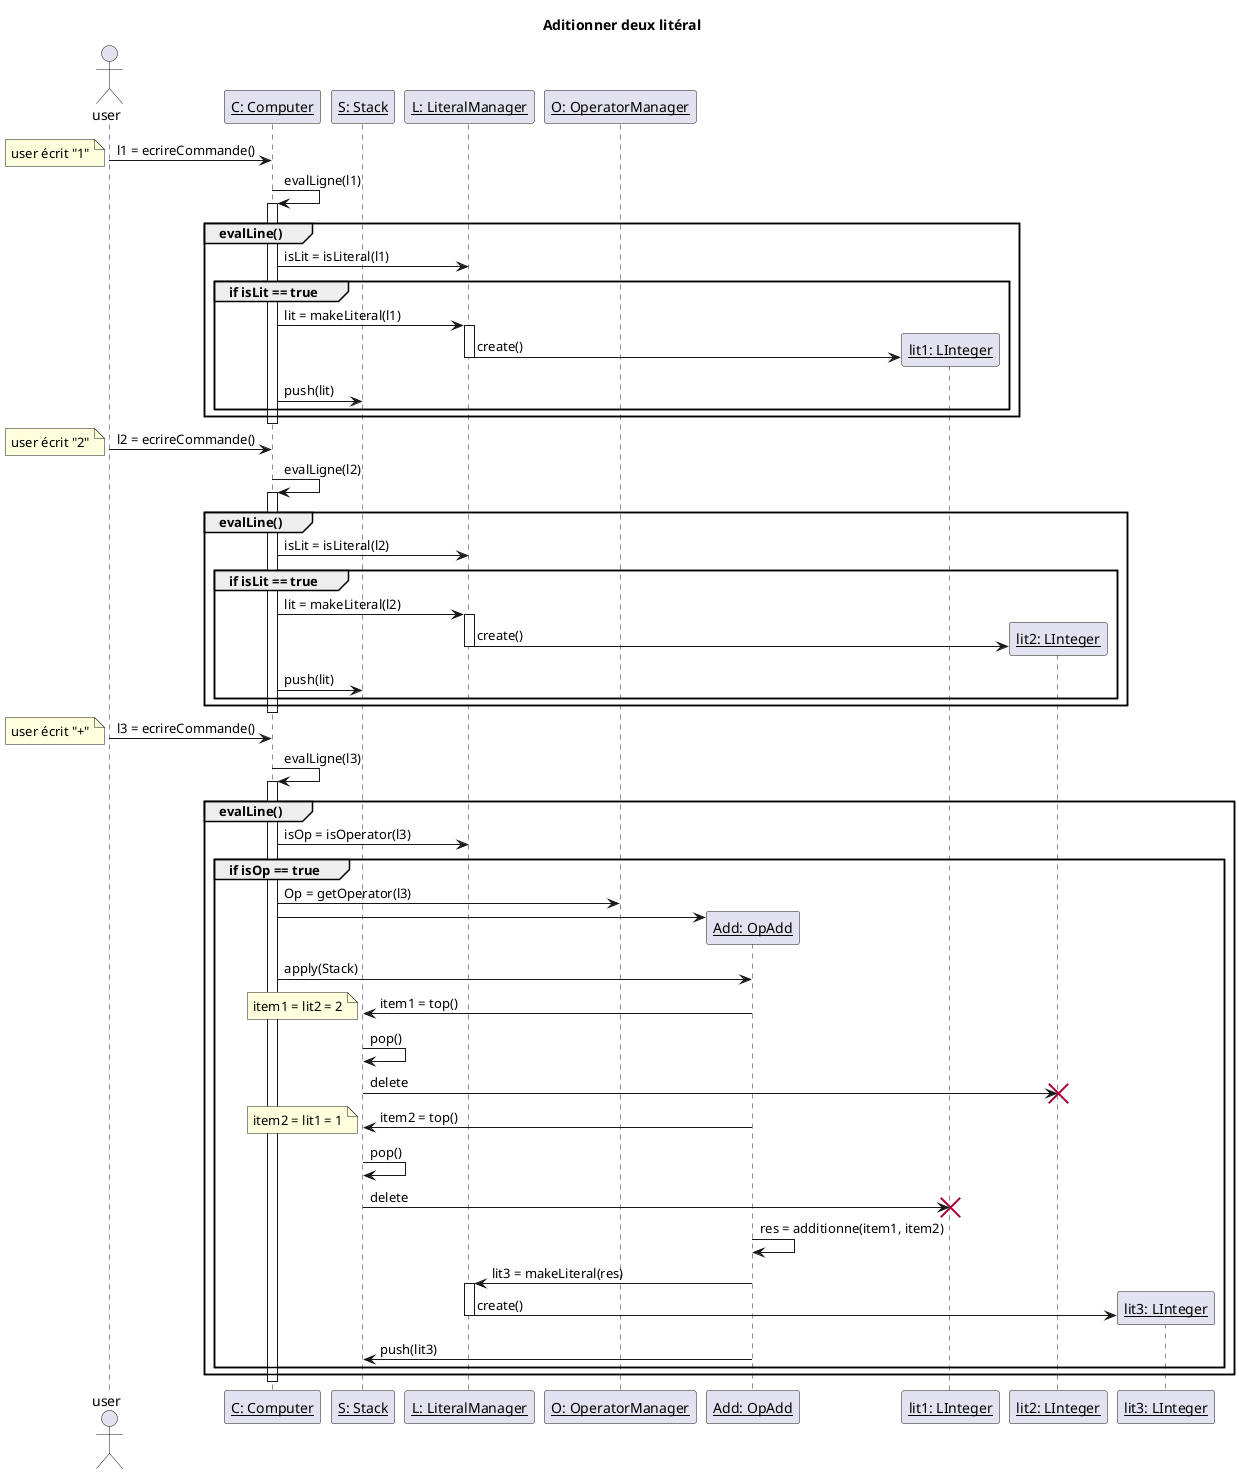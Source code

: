 @startuml
title Aditionner deux litéral

actor user
participant "__C: Computer__" as Computer
participant "__S: Stack__" as Stack
participant "__L: LiteralManager__" as LiteralManager
participant "__O: OperatorManager__" as OperatorManager
participant "__Add: OpAdd__" as Add

user -> Computer : l1 = ecrireCommande()
note left: user écrit "1"
Computer -> Computer : evalLigne(l1)
activate Computer
  group evalLine()
  Computer -> LiteralManager : isLit = isLiteral(l1)
  group if isLit == true
    Computer -> LiteralManager : lit = makeLiteral(l1)
    activate LiteralManager
    LiteralManager -> "__lit1: LInteger__" as lit1** : create()
    deactivate LiteralManager
    Computer -> Stack : push(lit)
  end
end

deactivate Computer
user -> Computer : l2 = ecrireCommande()

note left: user écrit "2"
Computer -> Computer : evalLigne(l2)
activate Computer
  group evalLine()
  Computer -> LiteralManager : isLit = isLiteral(l2)
  group if isLit == true
    Computer -> LiteralManager : lit = makeLiteral(l2)
    activate LiteralManager
    LiteralManager -> "__lit2: LInteger__" as lit2** : create()
    deactivate LiteralManager
    Computer -> Stack : push(lit)
  end
end
deactivate Computer

user -> Computer : l3 = ecrireCommande()
note left: user écrit "+"
Computer -> Computer : evalLigne(l3)
activate Computer
  group evalLine()
  Computer -> LiteralManager : isOp = isOperator(l3)
  group if isOp == true
    Computer -> OperatorManager : Op = getOperator(l3)
    Computer -> Add **
    Computer -> Add :apply(Stack)
    Add -> Stack : item1 = top()
    note left: item1 = lit2 = 2
    Stack -> Stack : pop()
    Stack -> lit2 !! : delete
    Add -> Stack : item2 = top()
    note left: item2 = lit1 = 1
    Stack -> Stack : pop()
    Stack -> lit1 !! : delete
    Add -> Add : res = additionne(item1, item2)
    Add -> LiteralManager : lit3 = makeLiteral(res)
    activate LiteralManager
    LiteralManager -> "__lit3: LInteger__" as lit3** : create()
    deactivate LiteralManager
    Add -> Stack : push(lit3)
  end
end
deactivate Computer

@enduml
